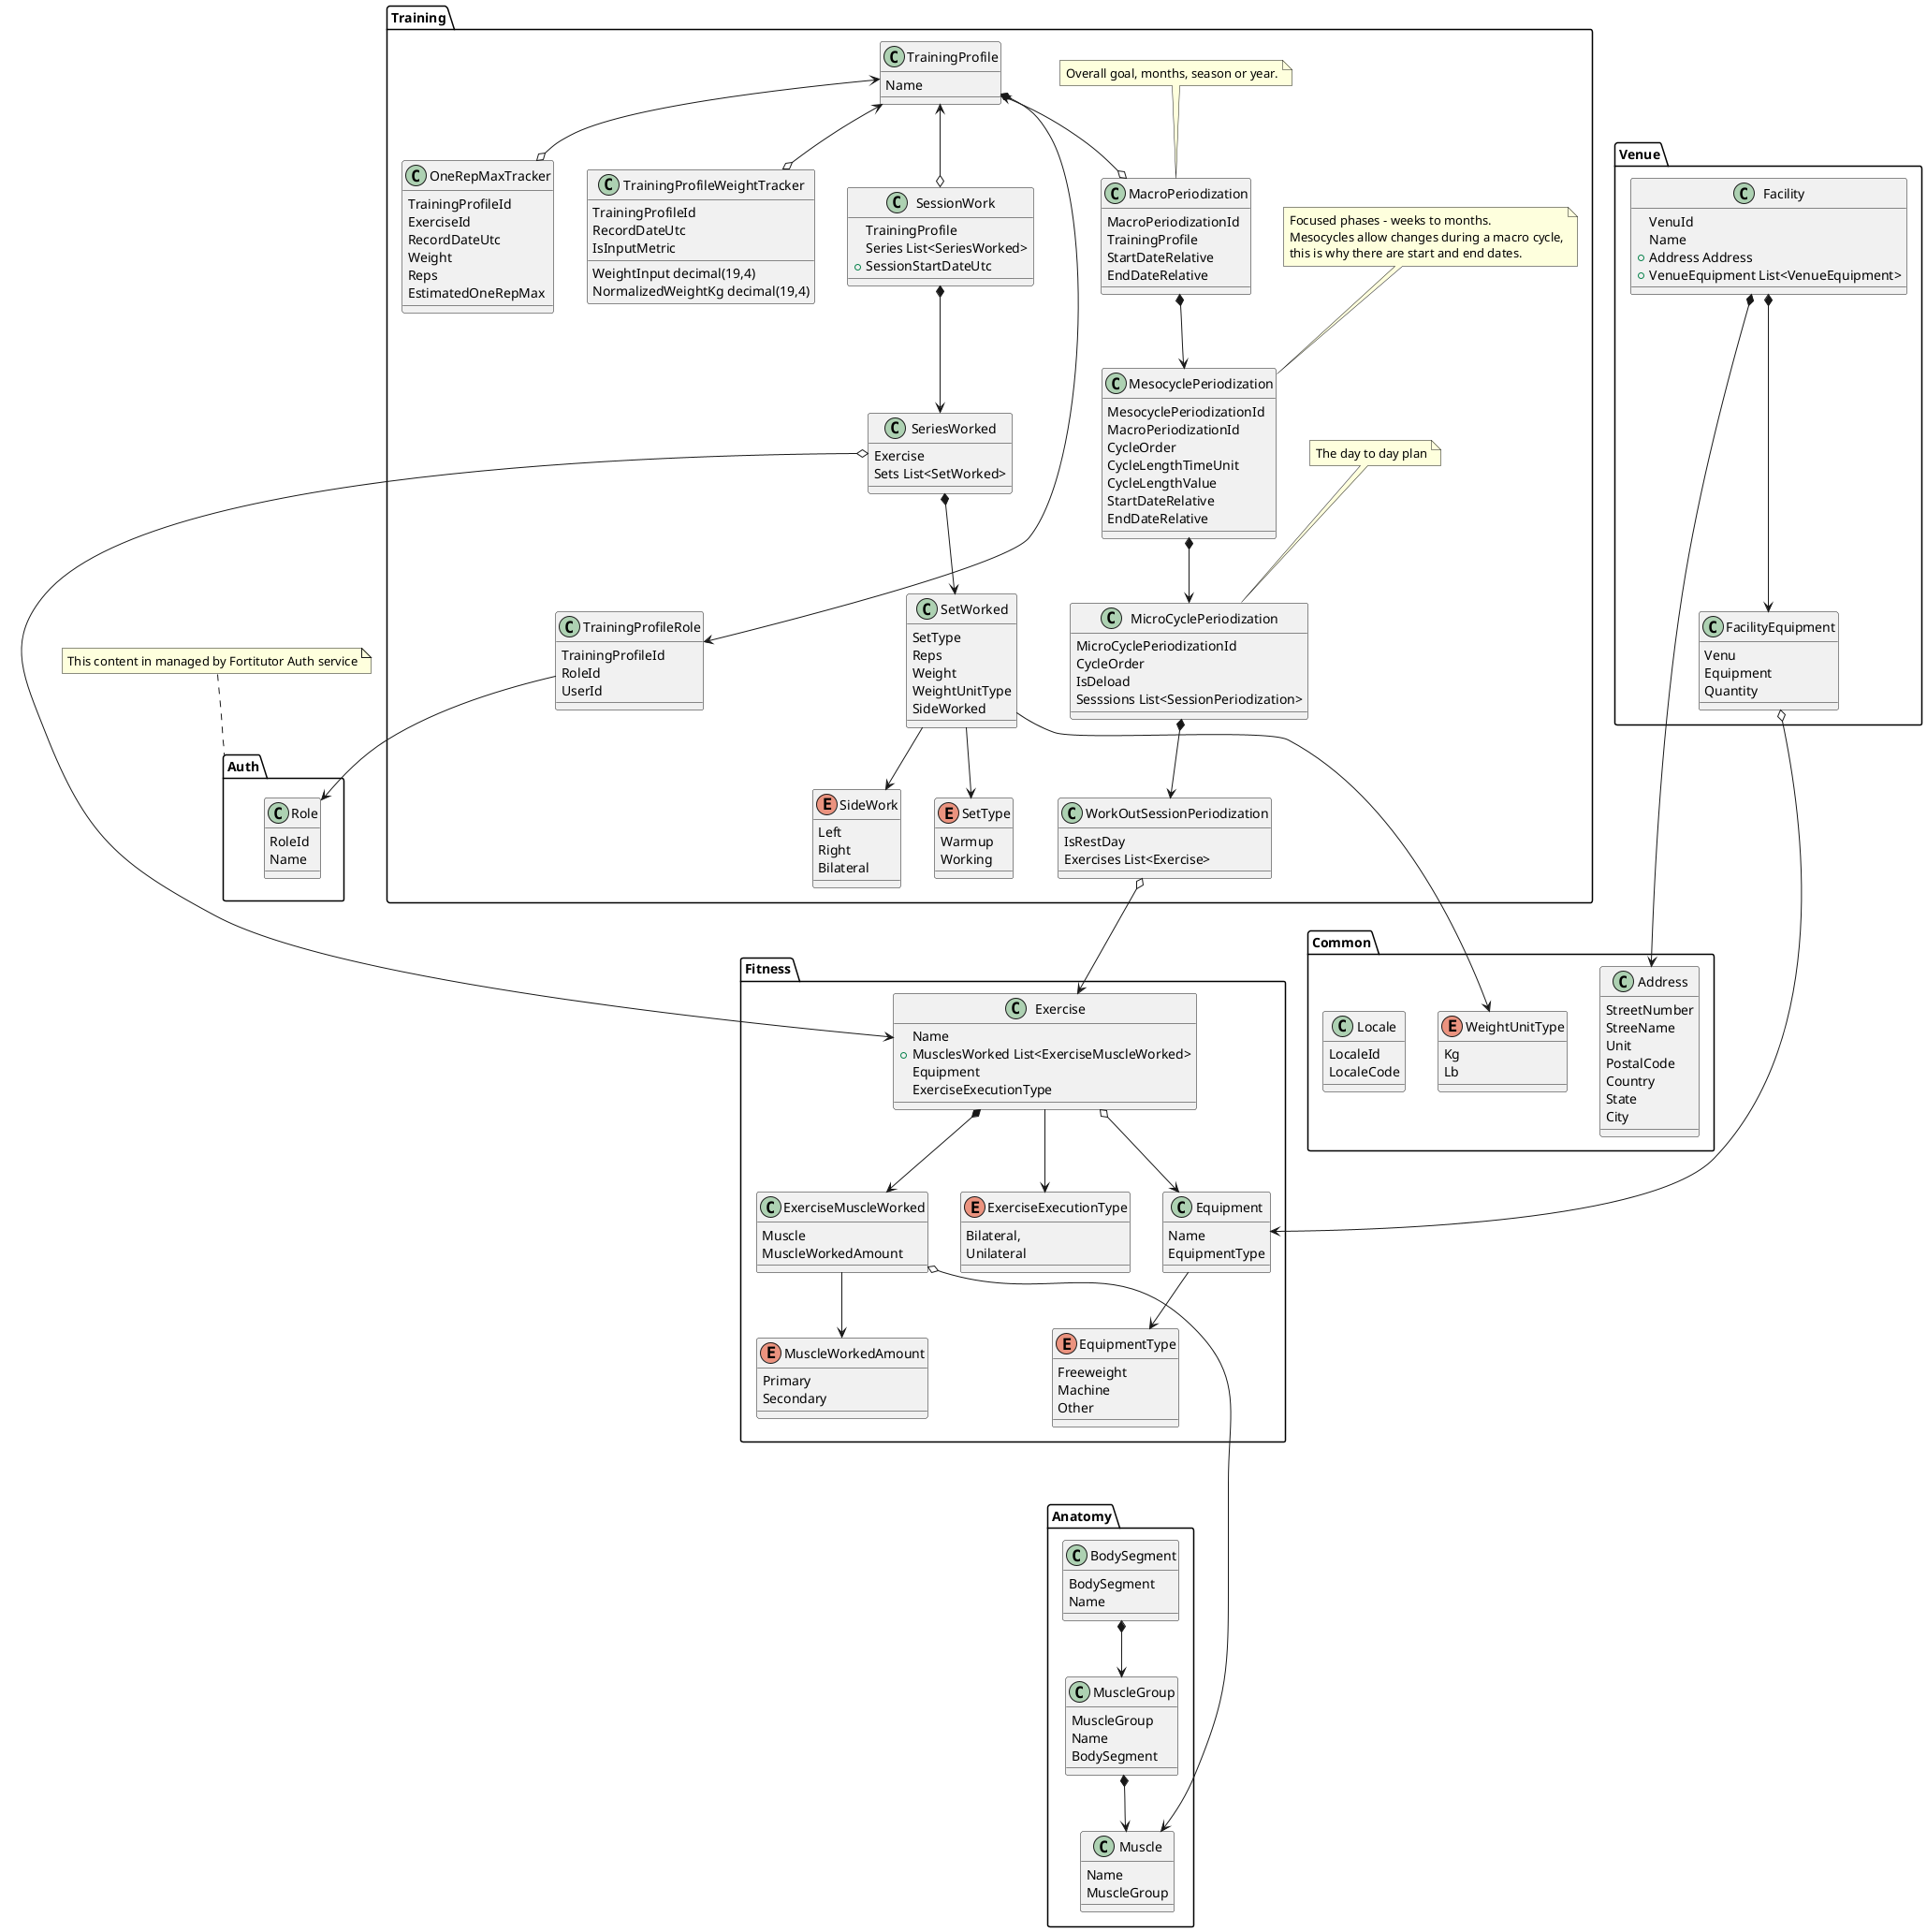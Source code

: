 @startuml

package Anatomy {
    class MuscleGroup {
        MuscleGroup
        Name
        BodySegment
    }

    class Muscle {
        Name
        MuscleGroup
    }

    class BodySegment {
        BodySegment
        Name
    }
    
    BodySegment *--> MuscleGroup
    MuscleGroup *--> Muscle
}

package Fitness {
    class Exercise {
        Name
        + MusclesWorked List<ExerciseMuscleWorked>
        Equipment        
        ExerciseExecutionType
    }

    class ExerciseMuscleWorked {
        Muscle
        MuscleWorkedAmount
    }

    enum MuscleWorkedAmount {
        Primary
        Secondary
    }

    class Equipment {
        Name
        EquipmentType
    }

    enum ExerciseExecutionType {
        Bilateral,
        Unilateral
    }

    enum EquipmentType {
        Freeweight
        Machine
        Other
    }

    Exercise *--> ExerciseMuscleWorked
    Exercise o--> Equipment
    Exercise --> ExerciseExecutionType
    ExerciseMuscleWorked --> MuscleWorkedAmount
    Fitness.ExerciseMuscleWorked o------> Anatomy.Muscle
    Equipment --> EquipmentType
}



package Training {
    class TrainingProfile {
        Name
    }

    class MacroPeriodization
    {
        MacroPeriodizationId
        TrainingProfile
        StartDateRelative
        EndDateRelative
    }
    note top of MacroPeriodization
        Overall goal, months, season or year.
    end note

    class MesocyclePeriodization
    {
        MesocyclePeriodizationId
        MacroPeriodizationId
        CycleOrder        
        CycleLengthTimeUnit
        CycleLengthValue
        StartDateRelative
        EndDateRelative
    }
    note top of MesocyclePeriodization
        Focused phases - weeks to months.
        Mesocycles allow changes during a macro cycle,
        this is why there are start and end dates.
    end note

    class MicroCyclePeriodization
    {
        MicroCyclePeriodizationId
        CycleOrder
        IsDeload        
        Sesssions List<SessionPeriodization>
    }
    note top of MicroCyclePeriodization
        The day to day plan
    end note

    class WorkOutSessionPeriodization
    {
        IsRestDay
        Exercises List<Exercise> 
    }

    class TrainingProfileWeightTracker {
        TrainingProfileId
        RecordDateUtc
        WeightInput decimal(19,4)
        IsInputMetric
        NormalizedWeightKg decimal(19,4)
    }

    class TrainingProfileRole {
        TrainingProfileId
        RoleId
        UserId
    }

    class SessionWork {
        TrainingProfile
        Series List<SeriesWorked>
        + SessionStartDateUtc
    }

    class SeriesWorked {
        Exercise
        Sets List<SetWorked>
    }

    enum SetType {
        Warmup
        Working
    }

    class SetWorked {
        SetType
        Reps
        Weight
        WeightUnitType
        SideWorked
    }

    class OneRepMaxTracker {
        TrainingProfileId
        ExerciseId
        RecordDateUtc
        Weight
        Reps
        EstimatedOneRepMax
    }

    enum SideWork {
        Left
        Right
        Bilateral
    }

    TrainingProfile *----> TrainingProfileRole
    TrainingProfile <--o TrainingProfileWeightTracker
    TrainingProfile <--o SessionWork
    TrainingProfile <--o OneRepMaxTracker
    TrainingProfile <--o MacroPeriodization     

    MacroPeriodization *--> MesocyclePeriodization     
    MesocyclePeriodization *--> MicroCyclePeriodization
    MicroCyclePeriodization *--> WorkOutSessionPeriodization
    WorkOutSessionPeriodization o--> Fitness.Exercise
   
    SessionWork *--> SeriesWorked
    SeriesWorked *--> SetWorked
    SetWorked --> SideWork
    SetWorked --> SetType
    
}

SetWorked ---> Common.WeightUnitType
Training.SeriesWorked o--> Fitness.Exercise
TrainingProfileRole --> Auth.Role

package Venue {
    class Facility {
        VenuId
        Name  
        + Address Address      
        + VenueEquipment List<VenueEquipment>
    }

    class FacilityEquipment {
        Venu
        Equipment
        Quantity
    }
    
    Facility *---> FacilityEquipment
}

FacilityEquipment o---> Fitness.Equipment

Facility *-----> Common.Address

package Common {
    class Address {
        StreetNumber
        StreeName
        Unit
        PostalCode
        Country
        State
        City
    }

    class Locale {
        LocaleId
        LocaleCode
    }

    enum WeightUnitType {
        Kg
        Lb
    }
}


package Auth {
    class Role {
        RoleId
        Name
    }
}

note top of Auth
    This content in managed by Fortitutor Auth service
end note
@enduml